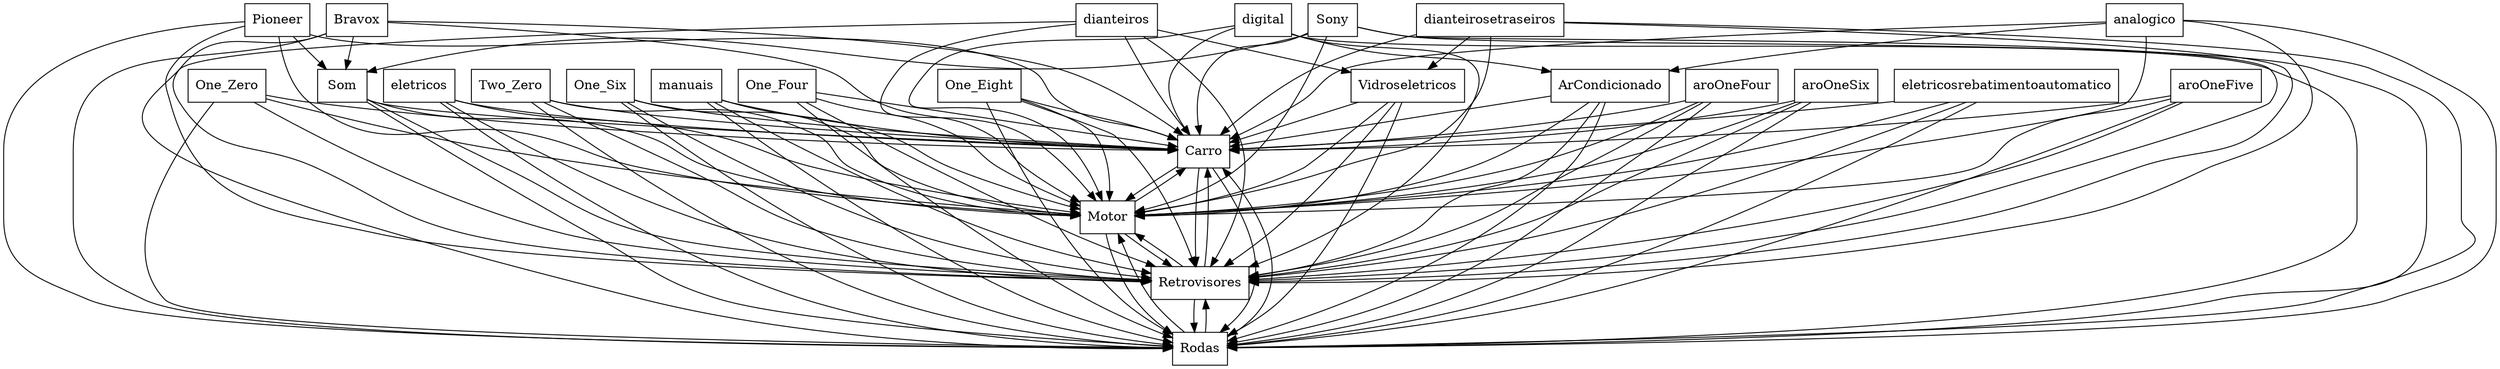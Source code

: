 digraph{
graph [rankdir=TB];
node [shape=box];
edge [arrowhead=normal];
0[label="ArCondicionado",]
1[label="manuais",]
2[label="Two_Zero",]
3[label="One_Six",]
4[label="dianteirosetraseiros",]
5[label="eletricos",]
6[label="Bravox",]
7[label="aroOneFour",]
8[label="aroOneSix",]
9[label="Carro",]
10[label="Motor",]
11[label="eletricosrebatimentoautomatico",]
12[label="Pioneer",]
13[label="digital",]
14[label="Rodas",]
15[label="Retrovisores",]
16[label="One_Zero",]
17[label="Sony",]
18[label="Vidroseletricos",]
19[label="Som",]
20[label="aroOneFive",]
21[label="analogico",]
22[label="dianteiros",]
23[label="One_Four",]
24[label="One_Eight",]
0->9[label="",]
0->10[label="",]
0->14[label="",]
0->15[label="",]
1->9[label="",]
1->10[label="",]
1->14[label="",]
1->15[label="",]
2->9[label="",]
2->10[label="",]
2->14[label="",]
2->15[label="",]
3->9[label="",]
3->10[label="",]
3->14[label="",]
3->15[label="",]
4->9[label="",]
4->10[label="",]
4->14[label="",]
4->15[label="",]
4->18[label="",]
5->9[label="",]
5->10[label="",]
5->14[label="",]
5->15[label="",]
6->9[label="",]
6->10[label="",]
6->14[label="",]
6->15[label="",]
6->19[label="",]
7->9[label="",]
7->10[label="",]
7->14[label="",]
7->15[label="",]
8->9[label="",]
8->10[label="",]
8->14[label="",]
8->15[label="",]
9->10[label="",]
9->14[label="",]
9->15[label="",]
10->9[label="",]
10->14[label="",]
10->15[label="",]
11->9[label="",]
11->10[label="",]
11->14[label="",]
11->15[label="",]
12->9[label="",]
12->10[label="",]
12->14[label="",]
12->15[label="",]
12->19[label="",]
13->0[label="",]
13->9[label="",]
13->10[label="",]
13->14[label="",]
13->15[label="",]
14->9[label="",]
14->10[label="",]
14->15[label="",]
15->9[label="",]
15->10[label="",]
15->14[label="",]
16->9[label="",]
16->10[label="",]
16->14[label="",]
16->15[label="",]
17->9[label="",]
17->10[label="",]
17->14[label="",]
17->15[label="",]
17->19[label="",]
18->9[label="",]
18->10[label="",]
18->14[label="",]
18->15[label="",]
19->9[label="",]
19->10[label="",]
19->14[label="",]
19->15[label="",]
20->9[label="",]
20->10[label="",]
20->14[label="",]
20->15[label="",]
21->0[label="",]
21->9[label="",]
21->10[label="",]
21->14[label="",]
21->15[label="",]
22->9[label="",]
22->10[label="",]
22->14[label="",]
22->15[label="",]
22->18[label="",]
23->9[label="",]
23->10[label="",]
23->14[label="",]
23->15[label="",]
24->9[label="",]
24->10[label="",]
24->14[label="",]
24->15[label="",]
}
